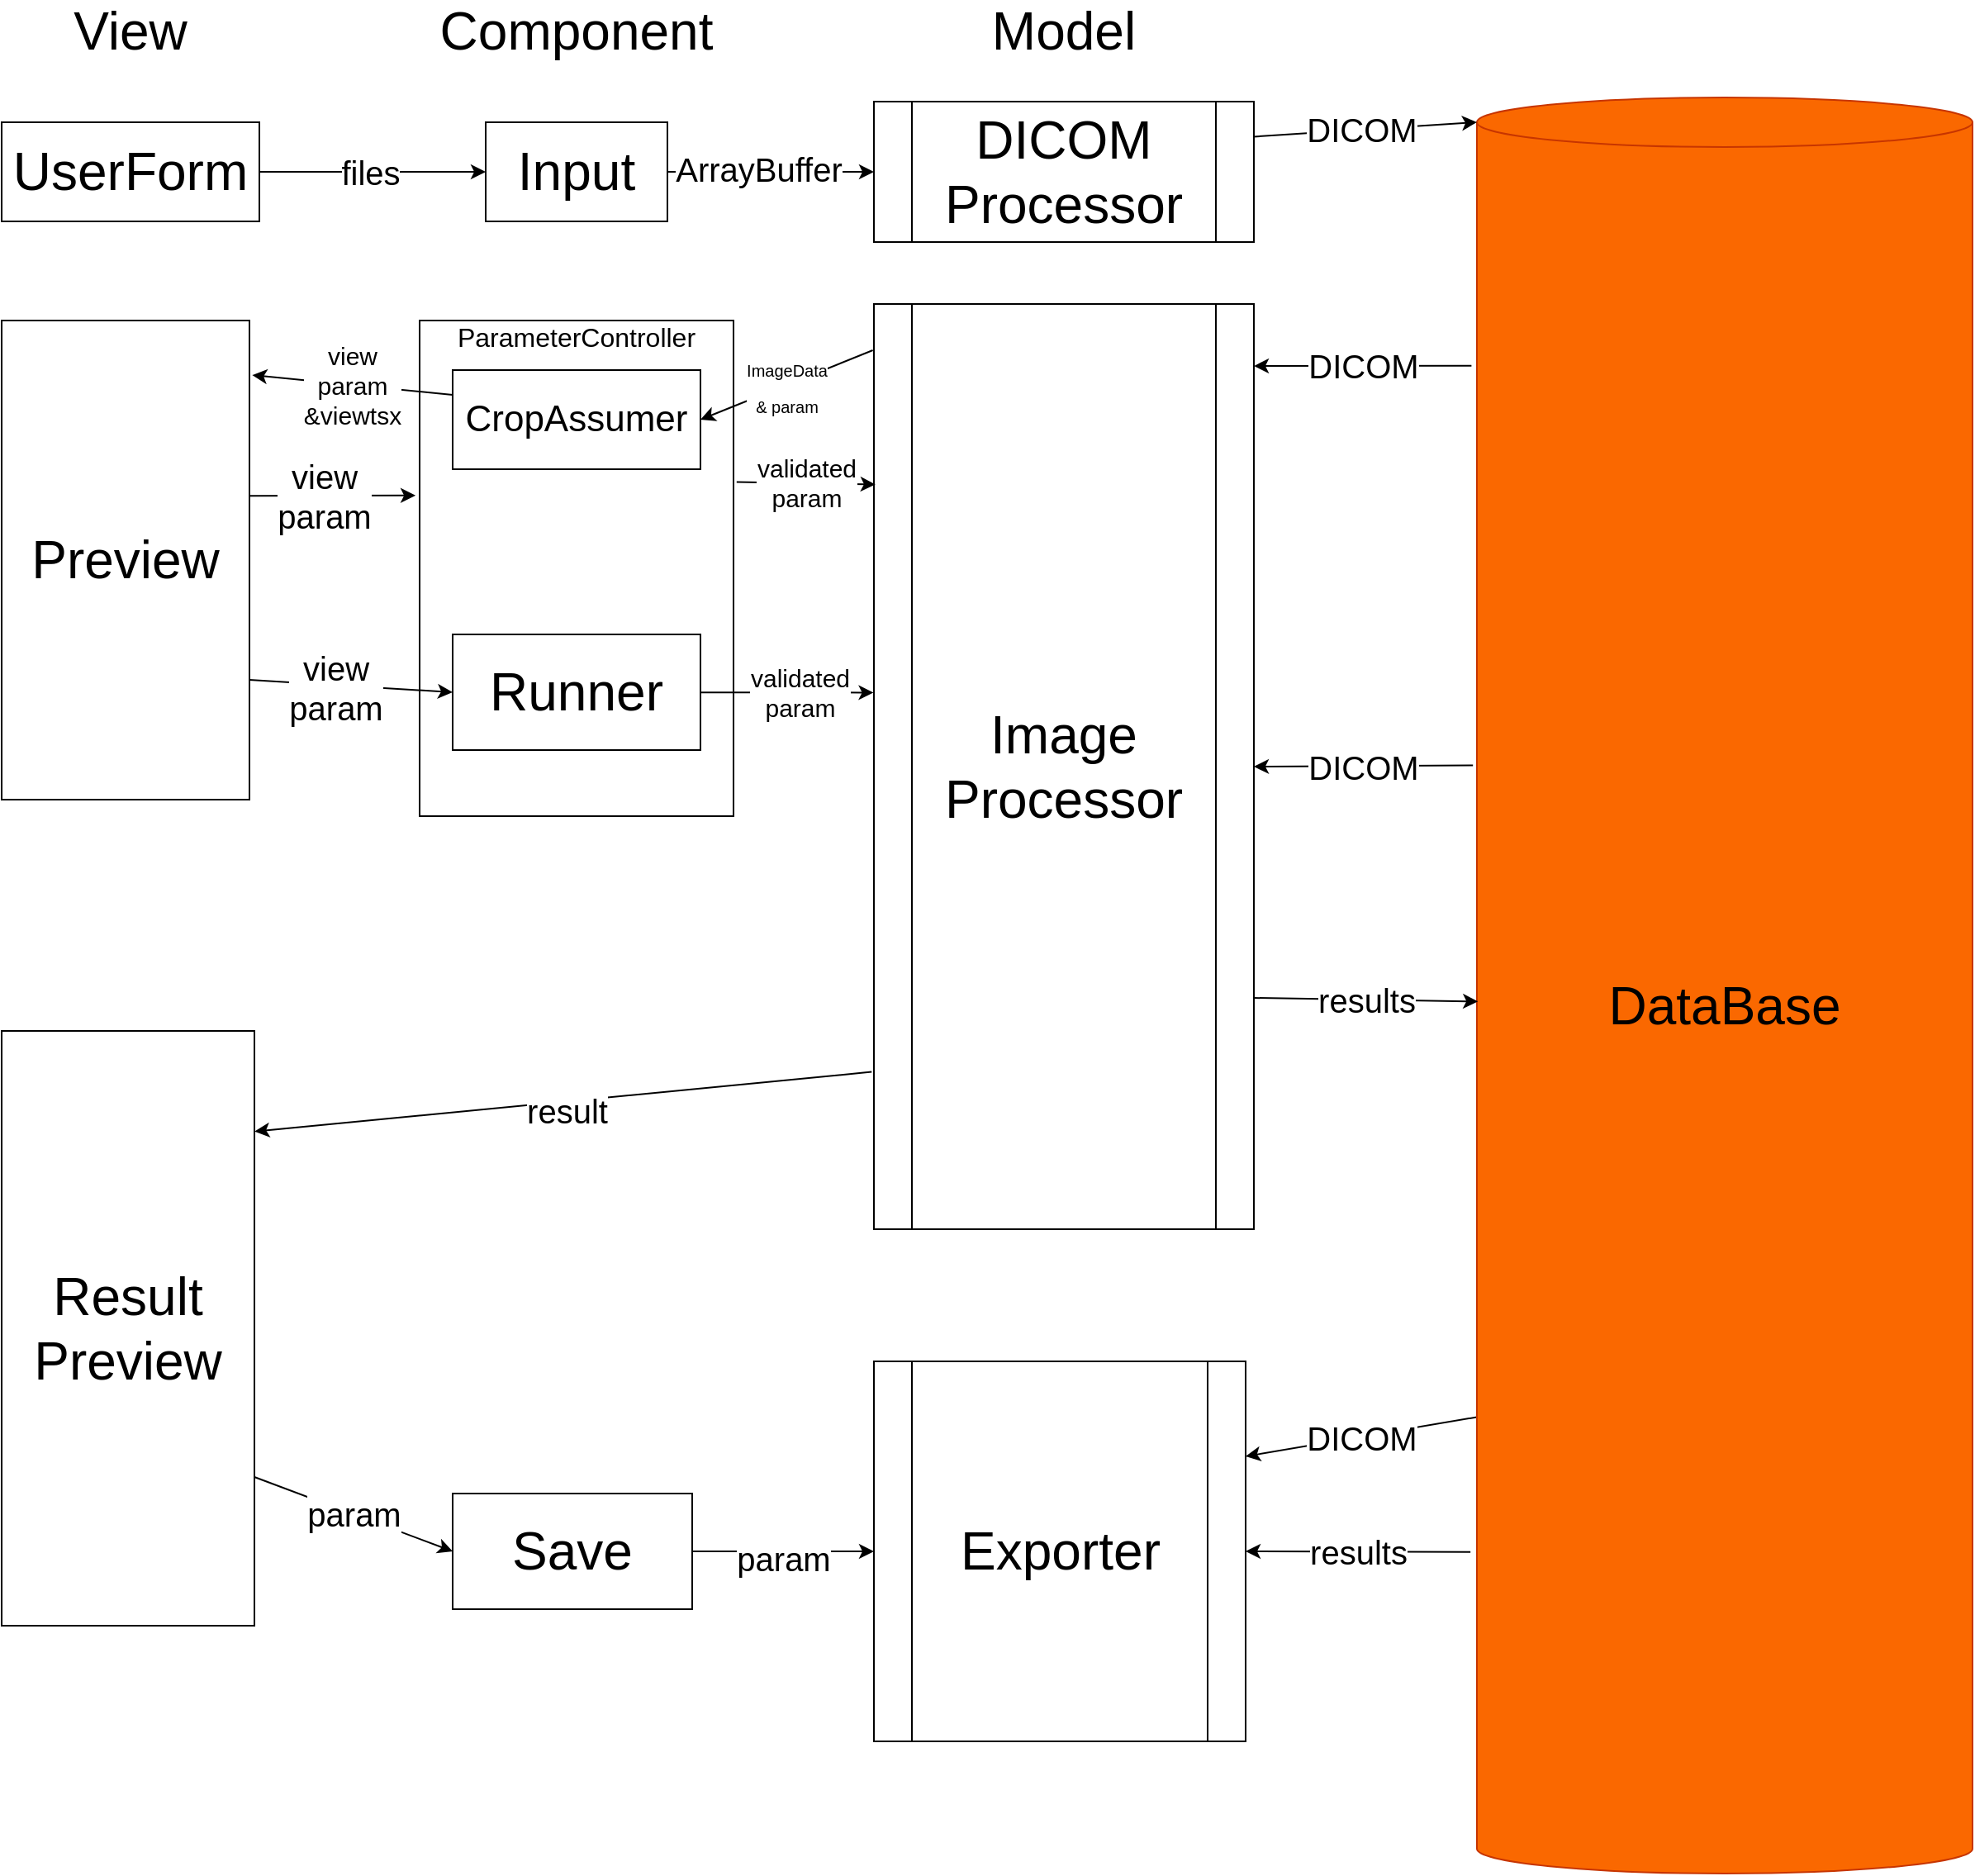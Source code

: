 <mxfile>
    <diagram id="DhcozfXZdTsYqylqrNuK" name="ページ1">
        <mxGraphModel dx="573" dy="435" grid="1" gridSize="10" guides="1" tooltips="1" connect="1" arrows="1" fold="1" page="1" pageScale="1" pageWidth="827" pageHeight="1169" math="0" shadow="0">
            <root>
                <mxCell id="0"/>
                <mxCell id="1" parent="0"/>
                <mxCell id="63" value="" style="rounded=0;whiteSpace=wrap;html=1;fontSize=18;" vertex="1" parent="1">
                    <mxGeometry x="310" y="220" width="190" height="300" as="geometry"/>
                </mxCell>
                <mxCell id="13" style="edgeStyle=none;html=1;entryX=0;entryY=0.5;entryDx=0;entryDy=0;fontSize=32;" parent="1" source="2" target="12" edge="1">
                    <mxGeometry relative="1" as="geometry"/>
                </mxCell>
                <mxCell id="17" value="ArrayBuffer" style="edgeLabel;html=1;align=center;verticalAlign=middle;resizable=0;points=[];fontSize=20;" parent="13" vertex="1" connectable="0">
                    <mxGeometry x="-0.123" y="2" relative="1" as="geometry">
                        <mxPoint as="offset"/>
                    </mxGeometry>
                </mxCell>
                <mxCell id="2" value="&lt;font style=&quot;font-size: 32px;&quot;&gt;Input&lt;/font&gt;" style="rounded=0;whiteSpace=wrap;html=1;" parent="1" vertex="1">
                    <mxGeometry x="350" y="100" width="110" height="60" as="geometry"/>
                </mxCell>
                <mxCell id="3" value="View" style="text;html=1;strokeColor=none;fillColor=none;align=center;verticalAlign=middle;whiteSpace=wrap;rounded=0;fontSize=32;" parent="1" vertex="1">
                    <mxGeometry x="105" y="30" width="60" height="30" as="geometry"/>
                </mxCell>
                <mxCell id="4" value="Component" style="text;html=1;strokeColor=none;fillColor=none;align=center;verticalAlign=middle;whiteSpace=wrap;rounded=0;fontSize=32;" parent="1" vertex="1">
                    <mxGeometry x="300" y="30" width="210" height="30" as="geometry"/>
                </mxCell>
                <mxCell id="6" value="Model" style="text;html=1;strokeColor=none;fillColor=none;align=center;verticalAlign=middle;whiteSpace=wrap;rounded=0;fontSize=32;" parent="1" vertex="1">
                    <mxGeometry x="640" y="30" width="120" height="30" as="geometry"/>
                </mxCell>
                <mxCell id="54" value="results" style="edgeStyle=none;html=1;exitX=-0.013;exitY=0.819;exitDx=0;exitDy=0;exitPerimeter=0;entryX=1;entryY=0.5;entryDx=0;entryDy=0;fontSize=20;" parent="1" source="7" target="52" edge="1">
                    <mxGeometry relative="1" as="geometry"/>
                </mxCell>
                <mxCell id="56" value="DICOM" style="edgeStyle=none;html=1;exitX=-0.008;exitY=0.376;exitDx=0;exitDy=0;exitPerimeter=0;fontSize=20;entryX=1;entryY=0.5;entryDx=0;entryDy=0;" parent="1" source="7" target="23" edge="1">
                    <mxGeometry relative="1" as="geometry"/>
                </mxCell>
                <mxCell id="59" value="DICOM" style="edgeStyle=none;html=1;exitX=0;exitY=0;exitDx=0;exitDy=798.75;exitPerimeter=0;entryX=1;entryY=0.25;entryDx=0;entryDy=0;fontSize=20;" parent="1" source="7" target="52" edge="1">
                    <mxGeometry relative="1" as="geometry"/>
                </mxCell>
                <mxCell id="61" value="DICOM" style="edgeStyle=none;html=1;exitX=-0.011;exitY=0.151;exitDx=0;exitDy=0;exitPerimeter=0;entryX=1;entryY=0.067;entryDx=0;entryDy=0;entryPerimeter=0;fontSize=20;" parent="1" source="7" target="23" edge="1">
                    <mxGeometry relative="1" as="geometry"/>
                </mxCell>
                <mxCell id="7" value="DataBase" style="shape=cylinder3;whiteSpace=wrap;html=1;boundedLbl=1;backgroundOutline=1;size=15;fontSize=32;fillColor=#fa6800;fontColor=#000000;strokeColor=#C73500;" parent="1" vertex="1">
                    <mxGeometry x="950" y="85" width="300" height="1075" as="geometry"/>
                </mxCell>
                <mxCell id="10" style="edgeStyle=none;html=1;fontSize=32;" parent="1" source="8" target="2" edge="1">
                    <mxGeometry relative="1" as="geometry"/>
                </mxCell>
                <mxCell id="16" value="files" style="edgeLabel;html=1;align=center;verticalAlign=middle;resizable=0;points=[];fontSize=20;" parent="10" vertex="1" connectable="0">
                    <mxGeometry x="0.239" y="-1" relative="1" as="geometry">
                        <mxPoint x="-18" y="-1" as="offset"/>
                    </mxGeometry>
                </mxCell>
                <mxCell id="8" value="UserForm" style="rounded=0;whiteSpace=wrap;html=1;fontSize=32;" parent="1" vertex="1">
                    <mxGeometry x="57" y="100" width="156" height="60" as="geometry"/>
                </mxCell>
                <mxCell id="14" style="edgeStyle=none;html=1;fontSize=32;exitX=1;exitY=0.25;exitDx=0;exitDy=0;entryX=0;entryY=0;entryDx=0;entryDy=15;entryPerimeter=0;" parent="1" source="12" target="7" edge="1">
                    <mxGeometry relative="1" as="geometry">
                        <mxPoint x="950" y="131" as="targetPoint"/>
                    </mxGeometry>
                </mxCell>
                <mxCell id="18" value="DICOM" style="edgeLabel;html=1;align=center;verticalAlign=middle;resizable=0;points=[];fontSize=20;" parent="14" vertex="1" connectable="0">
                    <mxGeometry x="-0.2" y="-1" relative="1" as="geometry">
                        <mxPoint x="11" y="-3" as="offset"/>
                    </mxGeometry>
                </mxCell>
                <mxCell id="12" value="DICOM&lt;br&gt;Processor" style="shape=process;whiteSpace=wrap;html=1;backgroundOutline=1;fontSize=32;" parent="1" vertex="1">
                    <mxGeometry x="585" y="87.5" width="230" height="85" as="geometry"/>
                </mxCell>
                <mxCell id="47" value="results" style="edgeStyle=none;html=1;exitX=1;exitY=0.75;exitDx=0;exitDy=0;fontSize=20;entryX=0.002;entryY=0.509;entryDx=0;entryDy=0;entryPerimeter=0;" parent="1" source="23" target="7" edge="1">
                    <mxGeometry relative="1" as="geometry">
                        <mxPoint x="960" y="630" as="targetPoint"/>
                    </mxGeometry>
                </mxCell>
                <mxCell id="48" style="edgeStyle=none;html=1;exitX=-0.006;exitY=0.83;exitDx=0;exitDy=0;entryX=1.001;entryY=0.169;entryDx=0;entryDy=0;fontSize=20;exitPerimeter=0;entryPerimeter=0;" parent="1" source="23" target="44" edge="1">
                    <mxGeometry relative="1" as="geometry"/>
                </mxCell>
                <mxCell id="49" value="result" style="edgeLabel;html=1;align=center;verticalAlign=middle;resizable=0;points=[];fontSize=20;" parent="48" vertex="1" connectable="0">
                    <mxGeometry x="-0.122" y="7" relative="1" as="geometry">
                        <mxPoint x="-22" as="offset"/>
                    </mxGeometry>
                </mxCell>
                <mxCell id="62" value="&lt;font style=&quot;font-size: 10px;&quot;&gt;ImageData&lt;br&gt;&amp;amp; param&lt;br&gt;&lt;/font&gt;" style="edgeStyle=none;html=1;entryX=1;entryY=0.5;entryDx=0;entryDy=0;exitX=-0.003;exitY=0.05;exitDx=0;exitDy=0;exitPerimeter=0;fontSize=18;" edge="1" parent="1" source="23" target="64">
                    <mxGeometry relative="1" as="geometry">
                        <mxPoint x="580" y="360" as="sourcePoint"/>
                    </mxGeometry>
                </mxCell>
                <mxCell id="23" value="Image&lt;br style=&quot;font-size: 32px;&quot;&gt;Processor" style="shape=process;whiteSpace=wrap;html=1;backgroundOutline=1;fontSize=32;" parent="1" vertex="1">
                    <mxGeometry x="585" y="210" width="230" height="560" as="geometry"/>
                </mxCell>
                <mxCell id="35" style="edgeStyle=none;html=1;entryX=-0.013;entryY=0.353;entryDx=0;entryDy=0;fontSize=20;exitX=1.003;exitY=0.366;exitDx=0;exitDy=0;exitPerimeter=0;entryPerimeter=0;" parent="1" target="63" edge="1" source="27">
                    <mxGeometry relative="1" as="geometry">
                        <mxPoint x="210" y="320" as="sourcePoint"/>
                    </mxGeometry>
                </mxCell>
                <mxCell id="39" value="view&lt;br&gt;param" style="edgeLabel;html=1;align=center;verticalAlign=middle;resizable=0;points=[];fontSize=20;" parent="35" vertex="1" connectable="0">
                    <mxGeometry x="0.147" y="-5" relative="1" as="geometry">
                        <mxPoint x="-13" y="-5" as="offset"/>
                    </mxGeometry>
                </mxCell>
                <mxCell id="38" style="edgeStyle=none;html=1;entryX=0;entryY=0.5;entryDx=0;entryDy=0;fontSize=32;exitX=1;exitY=0.75;exitDx=0;exitDy=0;" parent="1" source="27" target="37" edge="1">
                    <mxGeometry relative="1" as="geometry">
                        <mxPoint x="210" y="455" as="sourcePoint"/>
                    </mxGeometry>
                </mxCell>
                <mxCell id="40" value="view&lt;br&gt;param" style="edgeLabel;html=1;align=center;verticalAlign=middle;resizable=0;points=[];fontSize=20;" parent="38" vertex="1" connectable="0">
                    <mxGeometry x="-0.178" y="-4" relative="1" as="geometry">
                        <mxPoint x="2" y="-3" as="offset"/>
                    </mxGeometry>
                </mxCell>
                <mxCell id="27" value="Preview" style="rounded=0;whiteSpace=wrap;html=1;fontSize=32;" parent="1" vertex="1">
                    <mxGeometry x="57" y="220" width="150" height="290" as="geometry"/>
                </mxCell>
                <mxCell id="36" value="validated&lt;br style=&quot;font-size: 15px;&quot;&gt;param" style="edgeStyle=none;html=1;fontSize=15;exitX=1.01;exitY=0.326;exitDx=0;exitDy=0;entryX=0.004;entryY=0.195;entryDx=0;entryDy=0;entryPerimeter=0;exitPerimeter=0;" parent="1" source="63" edge="1" target="23">
                    <mxGeometry relative="1" as="geometry">
                        <mxPoint x="580" y="340" as="targetPoint"/>
                        <Array as="points"/>
                    </mxGeometry>
                </mxCell>
                <mxCell id="41" value="view&lt;br style=&quot;font-size: 15px;&quot;&gt;param&lt;br style=&quot;font-size: 15px;&quot;&gt;&amp;amp;viewtsx" style="edgeStyle=none;html=1;exitX=0;exitY=0.25;exitDx=0;exitDy=0;fontSize=15;entryX=1.011;entryY=0.114;entryDx=0;entryDy=0;entryPerimeter=0;" parent="1" source="64" edge="1" target="27">
                    <mxGeometry x="0.003" relative="1" as="geometry">
                        <mxPoint x="210" y="360" as="targetPoint"/>
                        <mxPoint as="offset"/>
                    </mxGeometry>
                </mxCell>
                <mxCell id="30" value="ParameterController" style="rounded=0;whiteSpace=wrap;html=1;fontSize=16;strokeColor=none;" parent="1" vertex="1">
                    <mxGeometry x="320" y="230" width="170" as="geometry"/>
                </mxCell>
                <mxCell id="42" style="edgeStyle=none;html=1;entryX=-0.001;entryY=0.42;entryDx=0;entryDy=0;entryPerimeter=0;fontSize=14;" parent="1" source="37" target="23" edge="1">
                    <mxGeometry relative="1" as="geometry"/>
                </mxCell>
                <mxCell id="43" value="validated&lt;br style=&quot;font-size: 15px;&quot;&gt;param" style="edgeLabel;html=1;align=center;verticalAlign=middle;resizable=0;points=[];fontSize=15;" parent="42" vertex="1" connectable="0">
                    <mxGeometry x="0.361" y="-5" relative="1" as="geometry">
                        <mxPoint x="-12" y="-5" as="offset"/>
                    </mxGeometry>
                </mxCell>
                <mxCell id="37" value="Runner" style="rounded=0;whiteSpace=wrap;html=1;fontSize=32;" parent="1" vertex="1">
                    <mxGeometry x="330" y="410" width="150" height="70" as="geometry"/>
                </mxCell>
                <mxCell id="51" value="param" style="edgeStyle=none;html=1;exitX=1;exitY=0.75;exitDx=0;exitDy=0;entryX=0;entryY=0.5;entryDx=0;entryDy=0;fontSize=20;" parent="1" source="44" target="50" edge="1">
                    <mxGeometry relative="1" as="geometry"/>
                </mxCell>
                <mxCell id="44" value="Result&lt;br&gt;Preview" style="rounded=0;whiteSpace=wrap;html=1;fontSize=32;" parent="1" vertex="1">
                    <mxGeometry x="57" y="650" width="153" height="360" as="geometry"/>
                </mxCell>
                <mxCell id="53" value="&lt;font style=&quot;font-size: 20px;&quot;&gt;param&lt;/font&gt;" style="edgeStyle=none;html=1;entryX=0;entryY=0.5;entryDx=0;entryDy=0;fontSize=33;" parent="1" source="50" target="52" edge="1">
                    <mxGeometry relative="1" as="geometry"/>
                </mxCell>
                <mxCell id="50" value="Save" style="rounded=0;whiteSpace=wrap;html=1;fontSize=32;" parent="1" vertex="1">
                    <mxGeometry x="330" y="930" width="145" height="70" as="geometry"/>
                </mxCell>
                <mxCell id="52" value="&lt;font style=&quot;font-size: 32px;&quot;&gt;Exporter&lt;/font&gt;" style="shape=process;whiteSpace=wrap;html=1;backgroundOutline=1;fontSize=20;" parent="1" vertex="1">
                    <mxGeometry x="585" y="850" width="225" height="230" as="geometry"/>
                </mxCell>
                <mxCell id="64" value="CropAssumer" style="rounded=0;whiteSpace=wrap;html=1;fontSize=22;" vertex="1" parent="1">
                    <mxGeometry x="330" y="250" width="150" height="60" as="geometry"/>
                </mxCell>
            </root>
        </mxGraphModel>
    </diagram>
</mxfile>